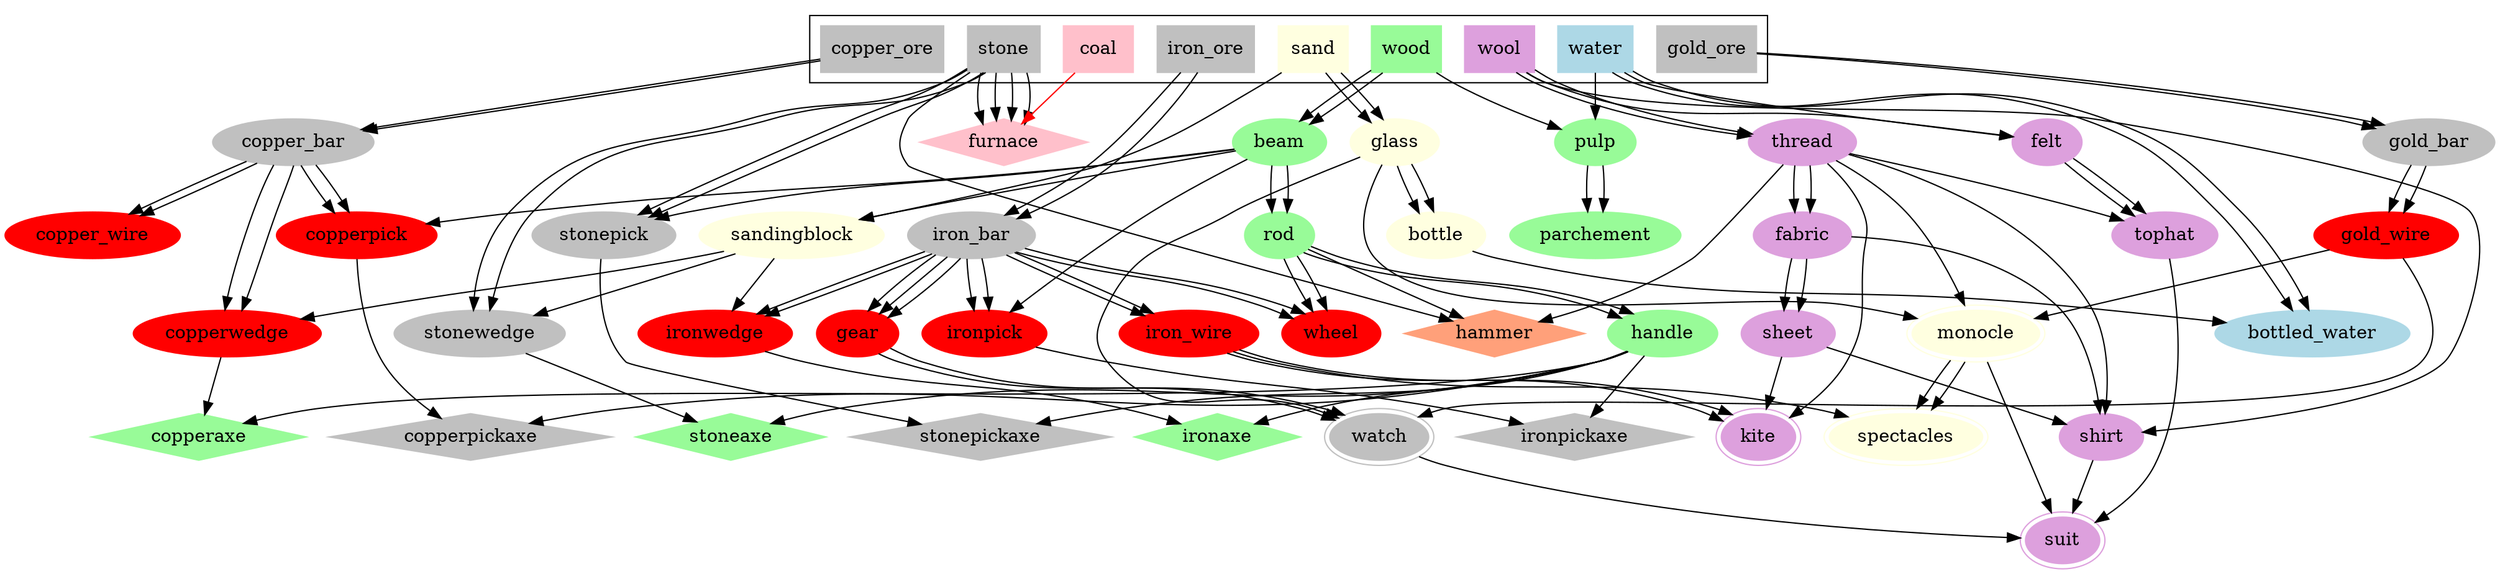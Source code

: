 digraph techtree {
wood -> beam;
wood -> beam;
beam -> rod;
beam -> rod;
//beam -> pick;
//rod -> pick;
//beam -> wedge;
//beam -> wedge;
//beam -> wedge;
rod -> handle;
rod -> handle;
//pick -> pickaxe;
//handle -> pickaxe;
//wedge -> axe;
//handle -> axe;

beam -> sandingblock;
sand -> sandingblock;

sandingblock -> stonewedge;
stone -> stonewedge;
stone -> stonewedge;
stonewedge -> stoneaxe;
handle -> stoneaxe;

beam -> stonepick;
stone -> stonepick;
stone -> stonepick;
stonepick -> stonepickaxe;
handle -> stonepickaxe;

sandingblock -> copperwedge;
copper_bar -> copperwedge;
copper_bar -> copperwedge;
//hammer -> copperwedge [color=lightsalmon];
copperwedge -> copperaxe;
handle -> copperaxe;

beam -> copperpick;
copper_bar -> copperpick;
copper_bar -> copperpick;
//hammer -> copperpick [color=lightsalmon];
copperpick -> copperpickaxe;
handle -> copperpickaxe;

sandingblock -> ironwedge;
iron_bar -> ironwedge;
iron_bar -> ironwedge;
//hammer -> ironwedge [color=lightsalmon];
ironwedge -> ironaxe;
handle -> ironaxe;

beam -> ironpick;
iron_bar -> ironpick;
iron_bar -> ironpick;
//hammer -> ironpick [color=lightsalmon];
ironpick -> ironpickaxe;
handle -> ironpickaxe;

/*
sandingblock -> goldwedge;
gold_bar -> goldwedge;
gold_bar -> goldwedge;
hammer -> goldwedge [color=lightsalmon];
goldwedge -> goldaxe;
handle -> goldaxe;

beam -> goldpick;
gold_bar -> goldpick;
gold_bar -> goldpick;
hammer -> goldpick [color=lightsalmon];
goldpick -> goldpickaxe;
handle -> goldpickaxe;
*/

stone -> furnace;
stone -> furnace;
stone -> furnace;
stone -> furnace;
iron_ore -> iron_bar;
iron_ore -> iron_bar;
coal -> furnace [color=red];
//furnace -> iron_bar  [color=pink];
copper_ore -> copper_bar;
copper_ore -> copper_bar;
//furnace -> copper_bar [color=pink];
gold_ore -> gold_bar;
gold_ore -> gold_bar;
//furnace -> gold_bar [color=pink];

iron_bar -> gear;
iron_bar -> gear;
iron_bar -> gear;
stone -> hammer;
rod -> hammer;
thread -> hammer;
iron_bar -> iron_wire;
iron_bar -> iron_wire;
//hammer -> iron_wire [color=lightsalmon];
copper_bar -> copper_wire;
copper_bar -> copper_wire;
//hammer -> copper_wire [color=lightsalmon];
gold_bar -> gold_wire;
gold_bar -> gold_wire;
//hammer -> gold_wire [color=lightsalmon];
sand -> glass;
//furnace -> glass [color=pink];
sand -> glass;
glass -> bottle;
glass -> bottle;
//furnace -> bottle  [color=pink];
wool -> thread;
wool -> thread;
thread -> fabric;
thread -> fabric;
fabric -> sheet;
fabric -> sheet;
thread -> shirt;
wool -> shirt;
fabric -> shirt;
sheet -> shirt;
//pickaxe -> stone [label="pick up", color=gray];
//stonepickaxe -> copper_ore  [label="pick up", color=gray];
//stonepickaxe -> coal  [label="pick up", color=gray];
//copperpickaxe -> iron_ore [label="pick up", color=gray];
//ironpickaxe -> gold_ore [label="pick up", color=gray];
iron_bar -> wheel;
iron_bar -> wheel;
rod -> wheel;
rod -> wheel;
//hammer -> gear [color=lightsalmon];
//hammer -> wheel [color=lightsalmon];
water -> bottled_water;
water -> bottled_water;
bottle -> bottled_water;

glass -> monocle;
gold_wire -> monocle;
thread -> monocle;
gear -> watch;
gear -> watch;
glass -> watch;
gold_wire -> watch;
monocle -> suit;
watch -> suit;
shirt -> suit;
tophat -> suit;
monocle -> spectacles;
monocle -> spectacles;
iron_wire -> spectacles;
sheet -> kite;
iron_wire -> kite;
iron_wire -> kite;
thread -> kite;

kite [peripheries=2];
spectacles [peripheries=2];
monocle [peripheries=2];
watch [peripheries=2];
suit [peripheries=2];

subgraph cluster{
wood;
coal;
copper_ore;
iron_ore;
gold_ore;
wool;
sand;
water;
stone;
}

wood [color=palegreen,style=filled,shape=box];
water [color=lightblue,style=filled,shape=box];
stone [color=gray,style=filled,shape=box];
copper_ore [color=gray,style=filled,shape=box];
iron_ore [color=gray,style=filled,shape=box];
gold_ore [color=gray,style=filled,shape=box];
wool [color=plum,style=filled,shape=box];
sand [color=lightyellow,style=filled,shape=box];
coal [color=pink,style=filled,shape=box];

//axe [color=palegreen,style=filled,shape=diamond];
stoneaxe [color=palegreen,style=filled,shape=diamond];
copperaxe [color=palegreen,style=filled,shape=diamond];
ironaxe [color=palegreen,style=filled,shape=diamond];
//goldaxe [color=palegreen,style=filled,shape=diamond];

//pickaxe [color=gray,style=filled,shape=diamond];
stonepickaxe [color=gray,style=filled,shape=diamond];
copperpickaxe [color=gray,style=filled,shape=diamond];
ironpickaxe [color=gray,style=filled,shape=diamond];
//goldpickaxe [color=gray,style=filled,shape=diamond];

hammer [color=lightsalmon,style=filled,shape=diamond];
furnace [color=pink,style=filled,shape=diamond];

thread [color=plum,style=filled];
fabric [color=plum,style=filled];
sheet [color=plum,style=filled];
shirt [color=plum,style=filled];

beam [color=palegreen,style=filled];
rod [color=palegreen,style=filled];
//wedge [color=palegreen,style=filled];
//pick [color=palegreen,style=filled];
handle [color=palegreen,style=filled];
pulp [color=palegreen,style=filled];
parchement [color=palegreen,style=filled];

glass [color=lightyellow,style=filled];
bottle [color=lightyellow,style=filled];
sandingblock [color=lightyellow,style=filled];

stonewedge [color=gray,style=filled];
stonepick [color=gray,style=filled];
copper_bar [color=gray,style=filled];
copperwedge [color=red,style=filled];
copperpick [color=red,style=filled];
copper_wire [color=red,style=filled];
iron_bar [color=gray,style=filled];
ironwedge [color=red,style=filled];
ironpick [color=red,style=filled];
iron_wire [color=red,style=filled];
gold_bar [color=gray,style=filled];
//goldwedge [color=gray,style=filled];
//goldpick [color=gray,style=filled];
gold_wire [color=red,style=filled];

gear [color=red,style=filled];
wheel [color=red,style=filled];
bottled_water [color=lightblue,style=filled];

monocle [color=lightyellow,style=filled];
spectacles [color=lightyellow,style=filled];
watch [color=gray,style=filled];
kite [color=plum,style=filled];
suit [color=plum,style=filled];
felt [color=plum,style=filled];
tophat [color=plum,style=filled];

//hammer -> pulp [color=lightsalmon];
water -> pulp;
wood -> pulp;

water -> felt;
wool -> felt;

//furnace -> parchement [color=pink];
pulp -> parchement;
pulp -> parchement;

felt -> tophat;
felt -> tophat;
thread -> tophat;

}